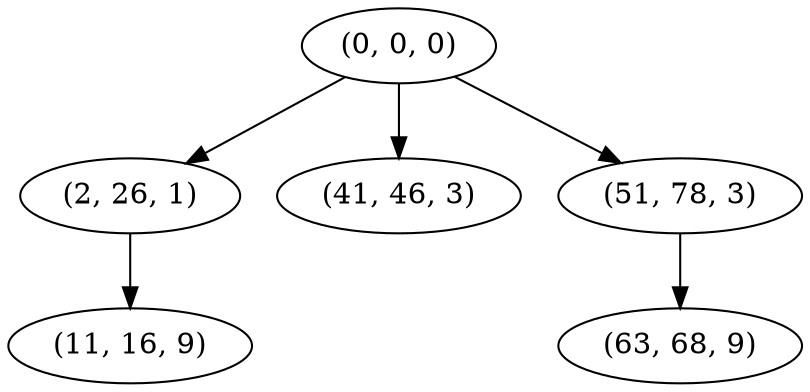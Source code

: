 digraph tree {
    "(0, 0, 0)";
    "(2, 26, 1)";
    "(11, 16, 9)";
    "(41, 46, 3)";
    "(51, 78, 3)";
    "(63, 68, 9)";
    "(0, 0, 0)" -> "(2, 26, 1)";
    "(0, 0, 0)" -> "(41, 46, 3)";
    "(0, 0, 0)" -> "(51, 78, 3)";
    "(2, 26, 1)" -> "(11, 16, 9)";
    "(51, 78, 3)" -> "(63, 68, 9)";
}
